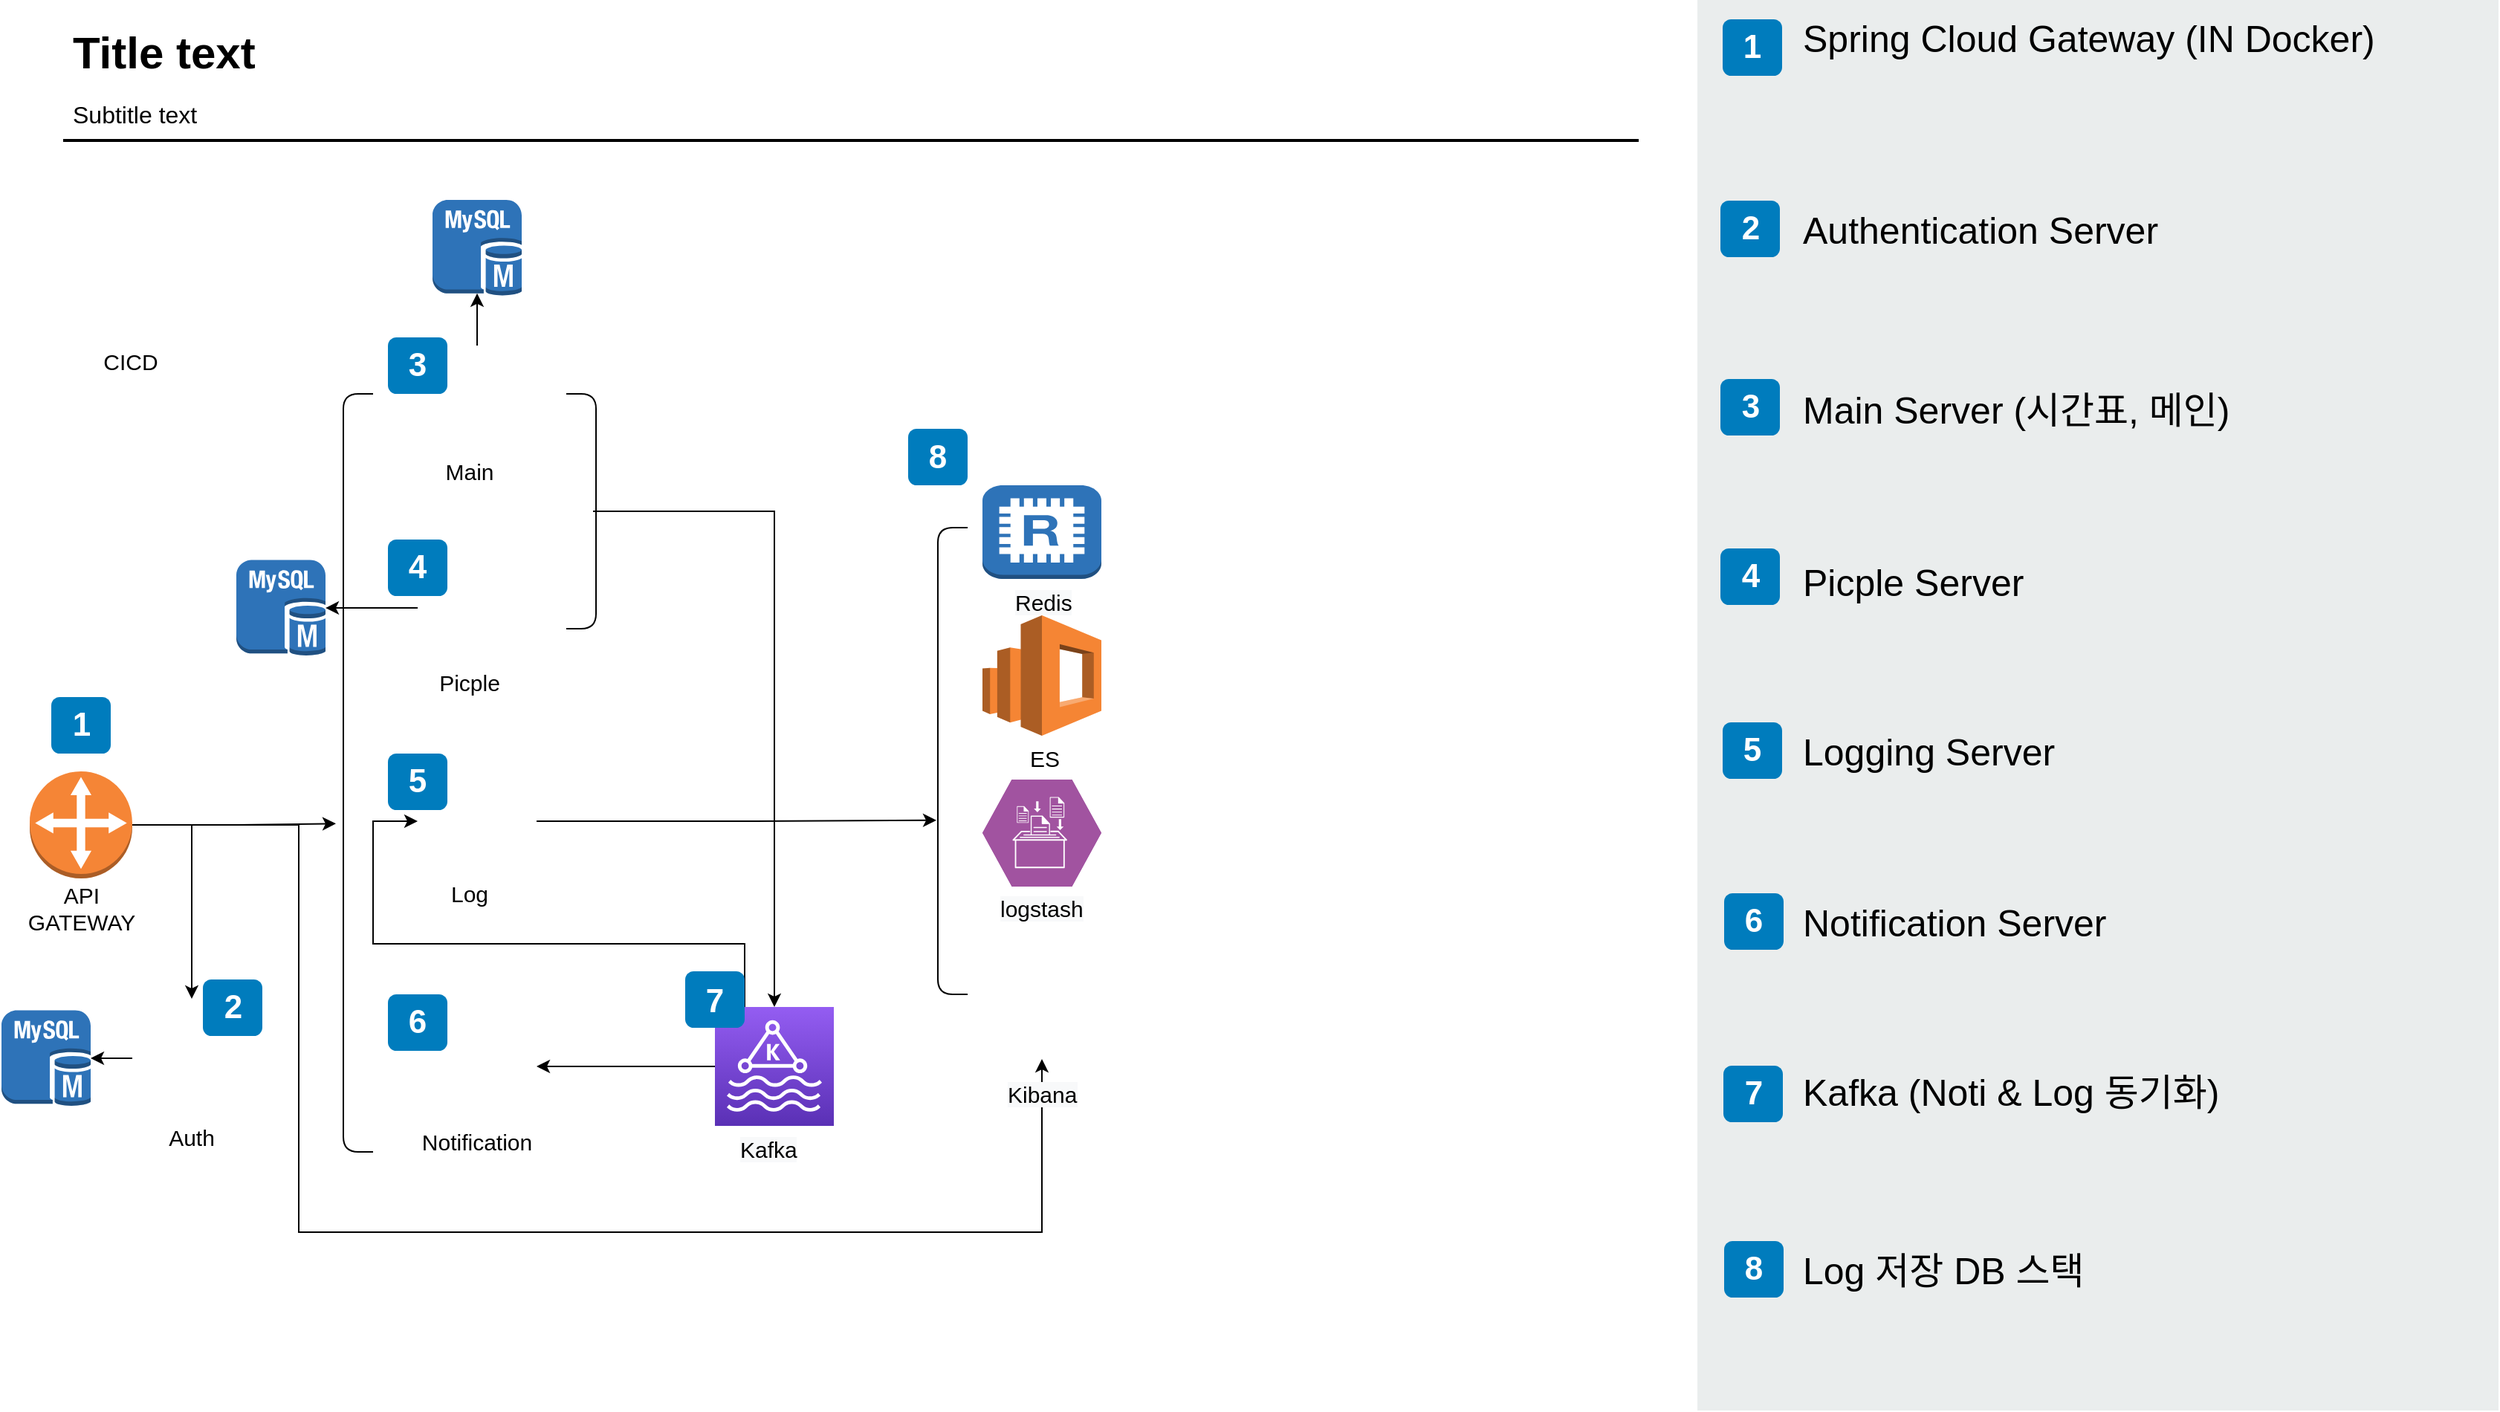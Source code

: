 <mxfile version="14.4.8" type="github">
  <diagram id="Ht1M8jgEwFfnCIfOTk4-" name="Page-1">
    <mxGraphModel dx="886" dy="739" grid="1" gridSize="10" guides="1" tooltips="1" connect="1" arrows="1" fold="1" page="1" pageScale="1" pageWidth="1169" pageHeight="827" math="0" shadow="0">
      <root>
        <mxCell id="0" />
        <mxCell id="1" parent="0" />
        <mxCell id="-QjtrjUzRDEMRZ5MF8oH-9" value="1" style="rounded=1;whiteSpace=wrap;html=1;fillColor=#007CBD;strokeColor=none;fontColor=#FFFFFF;fontStyle=1;fontSize=22;" parent="1" vertex="1">
          <mxGeometry x="43.5" y="520" width="40" height="38" as="geometry" />
        </mxCell>
        <mxCell id="-QjtrjUzRDEMRZ5MF8oH-27" value="2" style="rounded=1;whiteSpace=wrap;html=1;fillColor=#007CBD;strokeColor=none;fontColor=#FFFFFF;fontStyle=1;fontSize=22;" parent="1" vertex="1">
          <mxGeometry x="145.5" y="710" width="40" height="38" as="geometry" />
        </mxCell>
        <mxCell id="-QjtrjUzRDEMRZ5MF8oH-28" value="3" style="rounded=1;whiteSpace=wrap;html=1;fillColor=#007CBD;strokeColor=none;fontColor=#FFFFFF;fontStyle=1;fontSize=22;" parent="1" vertex="1">
          <mxGeometry x="270" y="278" width="40" height="38" as="geometry" />
        </mxCell>
        <mxCell id="-QjtrjUzRDEMRZ5MF8oH-29" value="4" style="rounded=1;whiteSpace=wrap;html=1;fillColor=#007CBD;strokeColor=none;fontColor=#FFFFFF;fontStyle=1;fontSize=22;" parent="1" vertex="1">
          <mxGeometry x="270" y="414" width="40" height="38" as="geometry" />
        </mxCell>
        <mxCell id="-QjtrjUzRDEMRZ5MF8oH-30" value="5" style="rounded=1;whiteSpace=wrap;html=1;fillColor=#007CBD;strokeColor=none;fontColor=#FFFFFF;fontStyle=1;fontSize=22;" parent="1" vertex="1">
          <mxGeometry x="270" y="558" width="40" height="38" as="geometry" />
        </mxCell>
        <mxCell id="-QjtrjUzRDEMRZ5MF8oH-31" value="6" style="rounded=1;whiteSpace=wrap;html=1;fillColor=#007CBD;strokeColor=none;fontColor=#FFFFFF;fontStyle=1;fontSize=22;" parent="1" vertex="1">
          <mxGeometry x="270" y="720" width="40" height="38" as="geometry" />
        </mxCell>
        <mxCell id="-QjtrjUzRDEMRZ5MF8oH-33" value="8" style="rounded=1;whiteSpace=wrap;html=1;fillColor=#007CBD;strokeColor=none;fontColor=#FFFFFF;fontStyle=1;fontSize=22;" parent="1" vertex="1">
          <mxGeometry x="620" y="339.5" width="40" height="38" as="geometry" />
        </mxCell>
        <mxCell id="-QjtrjUzRDEMRZ5MF8oH-47" value="Title text" style="text;html=1;resizable=0;points=[];autosize=1;align=left;verticalAlign=top;spacingTop=-4;fontSize=30;fontStyle=1" parent="1" vertex="1">
          <mxGeometry x="55.5" y="65.5" width="130" height="40" as="geometry" />
        </mxCell>
        <mxCell id="-QjtrjUzRDEMRZ5MF8oH-48" value="Subtitle text&lt;br style=&quot;font-size: 16px&quot;&gt;" style="text;html=1;resizable=0;points=[];autosize=1;align=left;verticalAlign=top;spacingTop=-4;fontSize=16;" parent="1" vertex="1">
          <mxGeometry x="55.5" y="115.5" width="100" height="20" as="geometry" />
        </mxCell>
        <mxCell id="SCVMTBWpLvtzJIhz15lM-1" value="" style="line;strokeWidth=2;html=1;fontSize=14;" parent="1" vertex="1">
          <mxGeometry x="51.5" y="140.5" width="1060" height="10" as="geometry" />
        </mxCell>
        <mxCell id="7OVz4w7n9kzEPWy-4BBC-3" value="" style="rounded=0;whiteSpace=wrap;html=1;fillColor=#EAEDED;fontSize=22;fontColor=#FFFFFF;strokeColor=none;labelBackgroundColor=none;" parent="1" vertex="1">
          <mxGeometry x="1151" y="51" width="539" height="949" as="geometry" />
        </mxCell>
        <mxCell id="7OVz4w7n9kzEPWy-4BBC-4" value="1" style="rounded=1;whiteSpace=wrap;html=1;fillColor=#007CBD;strokeColor=none;fontColor=#FFFFFF;fontStyle=1;fontSize=22;labelBackgroundColor=none;" parent="1" vertex="1">
          <mxGeometry x="1168" y="64" width="40" height="38" as="geometry" />
        </mxCell>
        <mxCell id="7OVz4w7n9kzEPWy-4BBC-5" value="2" style="rounded=1;whiteSpace=wrap;html=1;fillColor=#007CBD;strokeColor=none;fontColor=#FFFFFF;fontStyle=1;fontSize=22;labelBackgroundColor=none;" parent="1" vertex="1">
          <mxGeometry x="1166.5" y="186" width="40" height="38" as="geometry" />
        </mxCell>
        <mxCell id="7OVz4w7n9kzEPWy-4BBC-6" value="3" style="rounded=1;whiteSpace=wrap;html=1;fillColor=#007CBD;strokeColor=none;fontColor=#FFFFFF;fontStyle=1;fontSize=22;labelBackgroundColor=none;" parent="1" vertex="1">
          <mxGeometry x="1166.5" y="306" width="40" height="38" as="geometry" />
        </mxCell>
        <mxCell id="7OVz4w7n9kzEPWy-4BBC-7" value="4" style="rounded=1;whiteSpace=wrap;html=1;fillColor=#007CBD;strokeColor=none;fontColor=#FFFFFF;fontStyle=1;fontSize=22;labelBackgroundColor=none;" parent="1" vertex="1">
          <mxGeometry x="1166.5" y="420" width="40" height="38" as="geometry" />
        </mxCell>
        <mxCell id="7OVz4w7n9kzEPWy-4BBC-8" value="5" style="rounded=1;whiteSpace=wrap;html=1;fillColor=#007CBD;strokeColor=none;fontColor=#FFFFFF;fontStyle=1;fontSize=22;labelBackgroundColor=none;" parent="1" vertex="1">
          <mxGeometry x="1168" y="537" width="40" height="38" as="geometry" />
        </mxCell>
        <mxCell id="7OVz4w7n9kzEPWy-4BBC-9" value="6" style="rounded=1;whiteSpace=wrap;html=1;fillColor=#007CBD;strokeColor=none;fontColor=#FFFFFF;fontStyle=1;fontSize=22;labelBackgroundColor=none;" parent="1" vertex="1">
          <mxGeometry x="1169" y="652" width="40" height="38" as="geometry" />
        </mxCell>
        <mxCell id="7OVz4w7n9kzEPWy-4BBC-10" value="7" style="rounded=1;whiteSpace=wrap;html=1;fillColor=#007CBD;strokeColor=none;fontColor=#FFFFFF;fontStyle=1;fontSize=22;labelBackgroundColor=none;" parent="1" vertex="1">
          <mxGeometry x="1168.5" y="768" width="40" height="38" as="geometry" />
        </mxCell>
        <mxCell id="7OVz4w7n9kzEPWy-4BBC-11" value="8" style="rounded=1;whiteSpace=wrap;html=1;fillColor=#007CBD;strokeColor=none;fontColor=#FFFFFF;fontStyle=1;fontSize=22;labelBackgroundColor=none;" parent="1" vertex="1">
          <mxGeometry x="1169" y="886" width="40" height="38" as="geometry" />
        </mxCell>
        <mxCell id="KXyTK-ucqqBI8cOAoans-13" style="edgeStyle=orthogonalEdgeStyle;rounded=0;orthogonalLoop=1;jettySize=auto;html=1;exitX=1;exitY=0.5;exitDx=0;exitDy=0;exitPerimeter=0;entryX=0.5;entryY=0;entryDx=0;entryDy=0;" edge="1" parent="1" source="hOtU8IeM5oXhdynpByNJ-2" target="hOtU8IeM5oXhdynpByNJ-5">
          <mxGeometry relative="1" as="geometry">
            <Array as="points">
              <mxPoint x="138" y="606" />
            </Array>
          </mxGeometry>
        </mxCell>
        <mxCell id="KXyTK-ucqqBI8cOAoans-45" style="edgeStyle=orthogonalEdgeStyle;rounded=0;orthogonalLoop=1;jettySize=auto;html=1;exitX=1;exitY=0.5;exitDx=0;exitDy=0;exitPerimeter=0;entryX=-0.25;entryY=0.567;entryDx=0;entryDy=0;entryPerimeter=0;fontSize=15;" edge="1" parent="1" source="hOtU8IeM5oXhdynpByNJ-2" target="KXyTK-ucqqBI8cOAoans-21">
          <mxGeometry relative="1" as="geometry" />
        </mxCell>
        <mxCell id="KXyTK-ucqqBI8cOAoans-61" style="edgeStyle=orthogonalEdgeStyle;rounded=0;orthogonalLoop=1;jettySize=auto;html=1;exitX=1;exitY=0.5;exitDx=0;exitDy=0;exitPerimeter=0;entryX=0.5;entryY=1;entryDx=0;entryDy=0;fontSize=25;" edge="1" parent="1" source="hOtU8IeM5oXhdynpByNJ-2" target="KXyTK-ucqqBI8cOAoans-29">
          <mxGeometry relative="1" as="geometry">
            <Array as="points">
              <mxPoint x="210" y="606" />
              <mxPoint x="210" y="880" />
              <mxPoint x="710" y="880" />
            </Array>
          </mxGeometry>
        </mxCell>
        <mxCell id="hOtU8IeM5oXhdynpByNJ-2" value="" style="outlineConnect=0;dashed=0;verticalLabelPosition=bottom;verticalAlign=top;align=center;html=1;shape=mxgraph.aws3.customer_gateway;fillColor=#F58536;gradientColor=none;" parent="1" vertex="1">
          <mxGeometry x="29" y="570" width="69" height="72" as="geometry" />
        </mxCell>
        <mxCell id="hOtU8IeM5oXhdynpByNJ-3" value="&lt;font style=&quot;font-size: 15px&quot;&gt;API GATEWAY&lt;/font&gt;" style="text;html=1;strokeColor=none;fillColor=none;align=center;verticalAlign=middle;whiteSpace=wrap;rounded=0;" parent="1" vertex="1">
          <mxGeometry x="43.5" y="652" width="40" height="20" as="geometry" />
        </mxCell>
        <mxCell id="KXyTK-ucqqBI8cOAoans-37" style="edgeStyle=orthogonalEdgeStyle;rounded=0;orthogonalLoop=1;jettySize=auto;html=1;exitX=0;exitY=0.5;exitDx=0;exitDy=0;fontSize=15;" edge="1" parent="1" source="hOtU8IeM5oXhdynpByNJ-4" target="KXyTK-ucqqBI8cOAoans-36">
          <mxGeometry relative="1" as="geometry" />
        </mxCell>
        <mxCell id="hOtU8IeM5oXhdynpByNJ-4" value="" style="shape=image;html=1;verticalAlign=top;verticalLabelPosition=bottom;labelBackgroundColor=#ffffff;imageAspect=0;aspect=fixed;image=https://cdn1.iconfinder.com/data/icons/logos-and-brands-3/512/97_Docker_logo_logos-128.png" parent="1" vertex="1">
          <mxGeometry x="290" y="420" width="80" height="80" as="geometry" />
        </mxCell>
        <mxCell id="KXyTK-ucqqBI8cOAoans-40" style="edgeStyle=orthogonalEdgeStyle;rounded=0;orthogonalLoop=1;jettySize=auto;html=1;exitX=0;exitY=0.5;exitDx=0;exitDy=0;entryX=1;entryY=0.5;entryDx=0;entryDy=0;entryPerimeter=0;fontSize=15;" edge="1" parent="1" source="hOtU8IeM5oXhdynpByNJ-5" target="KXyTK-ucqqBI8cOAoans-34">
          <mxGeometry relative="1" as="geometry" />
        </mxCell>
        <mxCell id="hOtU8IeM5oXhdynpByNJ-5" value="" style="shape=image;html=1;verticalAlign=top;verticalLabelPosition=bottom;labelBackgroundColor=#ffffff;imageAspect=0;aspect=fixed;image=https://cdn1.iconfinder.com/data/icons/logos-and-brands-3/512/97_Docker_logo_logos-128.png" parent="1" vertex="1">
          <mxGeometry x="98" y="723" width="80" height="80" as="geometry" />
        </mxCell>
        <mxCell id="KXyTK-ucqqBI8cOAoans-32" style="edgeStyle=orthogonalEdgeStyle;rounded=0;orthogonalLoop=1;jettySize=auto;html=1;exitX=1;exitY=0.5;exitDx=0;exitDy=0;entryX=-0.05;entryY=0.627;entryDx=0;entryDy=0;entryPerimeter=0;fontSize=15;" edge="1" parent="1" source="KXyTK-ucqqBI8cOAoans-1" target="KXyTK-ucqqBI8cOAoans-30">
          <mxGeometry relative="1" as="geometry" />
        </mxCell>
        <mxCell id="KXyTK-ucqqBI8cOAoans-1" value="" style="shape=image;html=1;verticalAlign=top;verticalLabelPosition=bottom;labelBackgroundColor=#ffffff;imageAspect=0;aspect=fixed;image=https://cdn1.iconfinder.com/data/icons/logos-and-brands-3/512/97_Docker_logo_logos-128.png" vertex="1" parent="1">
          <mxGeometry x="290" y="563.5" width="80" height="80" as="geometry" />
        </mxCell>
        <mxCell id="KXyTK-ucqqBI8cOAoans-2" value="" style="shape=image;html=1;verticalAlign=top;verticalLabelPosition=bottom;labelBackgroundColor=#ffffff;imageAspect=0;aspect=fixed;image=https://cdn1.iconfinder.com/data/icons/logos-and-brands-3/512/97_Docker_logo_logos-128.png" vertex="1" parent="1">
          <mxGeometry x="290" y="728.5" width="80" height="80" as="geometry" />
        </mxCell>
        <mxCell id="KXyTK-ucqqBI8cOAoans-3" value="&lt;font style=&quot;font-size: 15px&quot;&gt;Auth&lt;/font&gt;" style="text;html=1;strokeColor=none;fillColor=none;align=center;verticalAlign=middle;whiteSpace=wrap;rounded=0;" vertex="1" parent="1">
          <mxGeometry x="118" y="806" width="40" height="20" as="geometry" />
        </mxCell>
        <mxCell id="KXyTK-ucqqBI8cOAoans-4" value="&lt;font style=&quot;font-size: 15px;&quot;&gt;Picple&lt;/font&gt;" style="text;html=1;strokeColor=none;fillColor=none;align=center;verticalAlign=middle;whiteSpace=wrap;rounded=0;fontSize=15;" vertex="1" parent="1">
          <mxGeometry x="304.5" y="500" width="40" height="20" as="geometry" />
        </mxCell>
        <mxCell id="KXyTK-ucqqBI8cOAoans-7" value="&lt;font style=&quot;font-size: 15px&quot;&gt;Notification&lt;/font&gt;" style="text;html=1;strokeColor=none;fillColor=none;align=center;verticalAlign=middle;whiteSpace=wrap;rounded=0;" vertex="1" parent="1">
          <mxGeometry x="310" y="808.5" width="40" height="20" as="geometry" />
        </mxCell>
        <mxCell id="KXyTK-ucqqBI8cOAoans-9" value="&lt;font style=&quot;font-size: 15px&quot;&gt;Log&lt;/font&gt;" style="text;html=1;strokeColor=none;fillColor=none;align=center;verticalAlign=middle;whiteSpace=wrap;rounded=0;" vertex="1" parent="1">
          <mxGeometry x="304.5" y="642" width="40" height="20" as="geometry" />
        </mxCell>
        <mxCell id="KXyTK-ucqqBI8cOAoans-38" style="edgeStyle=orthogonalEdgeStyle;rounded=0;orthogonalLoop=1;jettySize=auto;html=1;exitX=0.5;exitY=0;exitDx=0;exitDy=0;entryX=0.5;entryY=0.975;entryDx=0;entryDy=0;entryPerimeter=0;fontSize=15;" edge="1" parent="1" source="KXyTK-ucqqBI8cOAoans-10" target="KXyTK-ucqqBI8cOAoans-35">
          <mxGeometry relative="1" as="geometry" />
        </mxCell>
        <mxCell id="KXyTK-ucqqBI8cOAoans-10" value="" style="shape=image;html=1;verticalAlign=top;verticalLabelPosition=bottom;labelBackgroundColor=#ffffff;imageAspect=0;aspect=fixed;image=https://cdn1.iconfinder.com/data/icons/logos-and-brands-3/512/97_Docker_logo_logos-128.png" vertex="1" parent="1">
          <mxGeometry x="290" y="283.5" width="80" height="80" as="geometry" />
        </mxCell>
        <mxCell id="KXyTK-ucqqBI8cOAoans-11" value="&lt;font style=&quot;font-size: 15px&quot;&gt;Main&lt;/font&gt;" style="text;html=1;strokeColor=none;fillColor=none;align=center;verticalAlign=middle;whiteSpace=wrap;rounded=0;" vertex="1" parent="1">
          <mxGeometry x="304.5" y="357.5" width="40" height="20" as="geometry" />
        </mxCell>
        <mxCell id="KXyTK-ucqqBI8cOAoans-24" style="edgeStyle=orthogonalEdgeStyle;rounded=0;orthogonalLoop=1;jettySize=auto;html=1;exitX=0.1;exitY=0.5;exitDx=0;exitDy=0;exitPerimeter=0;fontSize=15;" edge="1" parent="1" source="KXyTK-ucqqBI8cOAoans-17" target="KXyTK-ucqqBI8cOAoans-18">
          <mxGeometry relative="1" as="geometry" />
        </mxCell>
        <mxCell id="KXyTK-ucqqBI8cOAoans-17" value="" style="shape=curlyBracket;whiteSpace=wrap;html=1;rounded=1;fontSize=15;size=0;rotation=-180;" vertex="1" parent="1">
          <mxGeometry x="390" y="316" width="20" height="158" as="geometry" />
        </mxCell>
        <mxCell id="KXyTK-ucqqBI8cOAoans-20" style="edgeStyle=orthogonalEdgeStyle;rounded=0;orthogonalLoop=1;jettySize=auto;html=1;exitX=0;exitY=0.5;exitDx=0;exitDy=0;exitPerimeter=0;entryX=1;entryY=0.5;entryDx=0;entryDy=0;fontSize=15;" edge="1" parent="1" source="KXyTK-ucqqBI8cOAoans-18" target="KXyTK-ucqqBI8cOAoans-2">
          <mxGeometry relative="1" as="geometry" />
        </mxCell>
        <mxCell id="KXyTK-ucqqBI8cOAoans-33" style="edgeStyle=orthogonalEdgeStyle;rounded=0;orthogonalLoop=1;jettySize=auto;html=1;exitX=0.25;exitY=0;exitDx=0;exitDy=0;exitPerimeter=0;entryX=0;entryY=0.5;entryDx=0;entryDy=0;fontSize=15;" edge="1" parent="1" source="KXyTK-ucqqBI8cOAoans-18" target="KXyTK-ucqqBI8cOAoans-1">
          <mxGeometry relative="1" as="geometry">
            <Array as="points">
              <mxPoint x="510" y="686" />
              <mxPoint x="260" y="686" />
              <mxPoint x="260" y="604" />
            </Array>
          </mxGeometry>
        </mxCell>
        <mxCell id="KXyTK-ucqqBI8cOAoans-18" value="" style="points=[[0,0,0],[0.25,0,0],[0.5,0,0],[0.75,0,0],[1,0,0],[0,1,0],[0.25,1,0],[0.5,1,0],[0.75,1,0],[1,1,0],[0,0.25,0],[0,0.5,0],[0,0.75,0],[1,0.25,0],[1,0.5,0],[1,0.75,0]];outlineConnect=0;fontColor=#232F3E;gradientColor=#945DF2;gradientDirection=north;fillColor=#5A30B5;strokeColor=#ffffff;dashed=0;verticalLabelPosition=bottom;verticalAlign=top;align=center;html=1;fontSize=12;fontStyle=0;aspect=fixed;shape=mxgraph.aws4.resourceIcon;resIcon=mxgraph.aws4.managed_streaming_for_kafka;" vertex="1" parent="1">
          <mxGeometry x="490" y="728.5" width="80" height="80" as="geometry" />
        </mxCell>
        <mxCell id="KXyTK-ucqqBI8cOAoans-21" value="" style="shape=curlyBracket;whiteSpace=wrap;html=1;rounded=1;fontSize=15;size=0;" vertex="1" parent="1">
          <mxGeometry x="240" y="316" width="20" height="510" as="geometry" />
        </mxCell>
        <mxCell id="KXyTK-ucqqBI8cOAoans-26" value="" style="outlineConnect=0;dashed=0;verticalLabelPosition=bottom;verticalAlign=top;align=center;html=1;shape=mxgraph.aws3.elasticsearch_service;fillColor=#F58534;gradientColor=none;fontSize=15;" vertex="1" parent="1">
          <mxGeometry x="670" y="465" width="80" height="81" as="geometry" />
        </mxCell>
        <mxCell id="KXyTK-ucqqBI8cOAoans-27" value="" style="verticalLabelPosition=bottom;html=1;fillColor=#A153A0;strokeColor=#ffffff;verticalAlign=top;align=center;points=[[0,0.5,0],[0.125,0.25,0],[0.25,0,0],[0.5,0,0],[0.75,0,0],[0.875,0.25,0],[1,0.5,0],[0.875,0.75,0],[0.75,1,0],[0.5,1,0],[0.125,0.75,0]];pointerEvents=1;shape=mxgraph.cisco_safe.compositeIcon;bgIcon=mxgraph.cisco_safe.design.blank_device;resIcon=mxgraph.cisco_safe.design.log_collector;fontSize=15;aspect=fixed;" vertex="1" parent="1">
          <mxGeometry x="670" y="575.5" width="80" height="72" as="geometry" />
        </mxCell>
        <mxCell id="KXyTK-ucqqBI8cOAoans-28" value="" style="outlineConnect=0;dashed=0;verticalLabelPosition=bottom;verticalAlign=top;align=center;html=1;shape=mxgraph.aws3.redis;fillColor=#2E73B8;gradientColor=none;fontSize=15;" vertex="1" parent="1">
          <mxGeometry x="670" y="377.5" width="80" height="63" as="geometry" />
        </mxCell>
        <mxCell id="KXyTK-ucqqBI8cOAoans-29" value="" style="shape=image;html=1;verticalAlign=top;verticalLabelPosition=bottom;labelBackgroundColor=#ffffff;imageAspect=0;aspect=fixed;image=https://cdn4.iconfinder.com/data/icons/logos-brands-5/24/kibana-128.png;fontSize=15;" vertex="1" parent="1">
          <mxGeometry x="670" y="683.5" width="80" height="80" as="geometry" />
        </mxCell>
        <mxCell id="KXyTK-ucqqBI8cOAoans-30" value="" style="shape=curlyBracket;whiteSpace=wrap;html=1;rounded=1;fontSize=15;size=0;" vertex="1" parent="1">
          <mxGeometry x="640" y="406" width="20" height="314" as="geometry" />
        </mxCell>
        <mxCell id="KXyTK-ucqqBI8cOAoans-34" value="" style="outlineConnect=0;dashed=0;verticalLabelPosition=bottom;verticalAlign=top;align=center;html=1;shape=mxgraph.aws3.mysql_db_instance;fillColor=#2E73B8;gradientColor=none;fontSize=15;" vertex="1" parent="1">
          <mxGeometry x="10" y="730.75" width="60" height="64.5" as="geometry" />
        </mxCell>
        <mxCell id="KXyTK-ucqqBI8cOAoans-35" value="" style="outlineConnect=0;dashed=0;verticalLabelPosition=bottom;verticalAlign=top;align=center;html=1;shape=mxgraph.aws3.mysql_db_instance;fillColor=#2E73B8;gradientColor=none;fontSize=15;" vertex="1" parent="1">
          <mxGeometry x="300" y="185.5" width="60" height="64.5" as="geometry" />
        </mxCell>
        <mxCell id="KXyTK-ucqqBI8cOAoans-36" value="" style="outlineConnect=0;dashed=0;verticalLabelPosition=bottom;verticalAlign=top;align=center;html=1;shape=mxgraph.aws3.mysql_db_instance;fillColor=#2E73B8;gradientColor=none;fontSize=15;" vertex="1" parent="1">
          <mxGeometry x="168" y="427.75" width="60" height="64.5" as="geometry" />
        </mxCell>
        <mxCell id="KXyTK-ucqqBI8cOAoans-41" value="" style="shape=image;html=1;verticalAlign=top;verticalLabelPosition=bottom;labelBackgroundColor=#ffffff;imageAspect=0;aspect=fixed;image=https://cdn4.iconfinder.com/data/icons/logos-brands-5/24/jenkins-128.png;fontSize=15;" vertex="1" parent="1">
          <mxGeometry x="51.5" y="185.5" width="91.75" height="91.75" as="geometry" />
        </mxCell>
        <mxCell id="KXyTK-ucqqBI8cOAoans-42" value="&lt;font style=&quot;font-size: 15px&quot;&gt;CICD&lt;/font&gt;" style="text;html=1;strokeColor=none;fillColor=none;align=center;verticalAlign=middle;whiteSpace=wrap;rounded=0;" vertex="1" parent="1">
          <mxGeometry x="77.38" y="283.5" width="40" height="20" as="geometry" />
        </mxCell>
        <mxCell id="KXyTK-ucqqBI8cOAoans-46" value="&lt;span style=&quot;color: rgb(0 , 0 , 0) ; font-family: &amp;#34;helvetica&amp;#34; ; font-size: 15px ; font-style: normal ; font-weight: 400 ; letter-spacing: normal ; text-align: center ; text-indent: 0px ; text-transform: none ; word-spacing: 0px ; background-color: rgb(248 , 249 , 250) ; display: inline ; float: none&quot;&gt;Kafka&lt;/span&gt;" style="text;whiteSpace=wrap;html=1;fontSize=15;" vertex="1" parent="1">
          <mxGeometry x="505" y="808.5" width="50" height="30" as="geometry" />
        </mxCell>
        <mxCell id="KXyTK-ucqqBI8cOAoans-47" value="&lt;span style=&quot;color: rgb(0 , 0 , 0) ; font-family: &amp;#34;helvetica&amp;#34; ; font-size: 15px ; font-style: normal ; font-weight: 400 ; letter-spacing: normal ; text-align: center ; text-indent: 0px ; text-transform: none ; word-spacing: 0px ; background-color: rgb(248 , 249 , 250) ; display: inline ; float: none&quot;&gt;Kibana&lt;/span&gt;" style="text;whiteSpace=wrap;html=1;fontSize=15;" vertex="1" parent="1">
          <mxGeometry x="685" y="772" width="50" height="30" as="geometry" />
        </mxCell>
        <mxCell id="KXyTK-ucqqBI8cOAoans-48" value="&lt;span style=&quot;color: rgb(0 , 0 , 0) ; font-family: &amp;#34;helvetica&amp;#34; ; font-size: 15px ; font-style: normal ; font-weight: 400 ; letter-spacing: normal ; text-align: center ; text-indent: 0px ; text-transform: none ; word-spacing: 0px ; background-color: rgb(248 , 249 , 250) ; display: inline ; float: none&quot;&gt;logstash&lt;/span&gt;" style="text;whiteSpace=wrap;html=1;fontSize=15;" vertex="1" parent="1">
          <mxGeometry x="680" y="647" width="70" height="30" as="geometry" />
        </mxCell>
        <mxCell id="KXyTK-ucqqBI8cOAoans-49" value="&lt;div style=&quot;text-align: center&quot;&gt;&lt;span&gt;&lt;font face=&quot;helvetica&quot;&gt;ES&lt;/font&gt;&lt;/span&gt;&lt;/div&gt;" style="text;whiteSpace=wrap;html=1;fontSize=15;" vertex="1" parent="1">
          <mxGeometry x="700" y="546" width="80" height="30" as="geometry" />
        </mxCell>
        <mxCell id="KXyTK-ucqqBI8cOAoans-50" value="&lt;span style=&quot;color: rgb(0 , 0 , 0) ; font-family: &amp;#34;helvetica&amp;#34; ; font-size: 15px ; font-style: normal ; font-weight: 400 ; letter-spacing: normal ; text-align: center ; text-indent: 0px ; text-transform: none ; word-spacing: 0px ; background-color: rgb(248 , 249 , 250) ; display: inline ; float: none&quot;&gt;Redis&lt;/span&gt;" style="text;whiteSpace=wrap;html=1;fontSize=15;" vertex="1" parent="1">
          <mxGeometry x="690" y="440.5" width="80" height="30" as="geometry" />
        </mxCell>
        <mxCell id="KXyTK-ucqqBI8cOAoans-51" value="Spring Cloud Gateway (IN Docker)" style="text;html=1;strokeColor=none;fillColor=none;align=left;verticalAlign=middle;whiteSpace=wrap;rounded=0;fontSize=25;" vertex="1" parent="1">
          <mxGeometry x="1220" y="65.5" width="460" height="20" as="geometry" />
        </mxCell>
        <mxCell id="KXyTK-ucqqBI8cOAoans-54" value="Authentication Server" style="text;html=1;strokeColor=none;fillColor=none;align=left;verticalAlign=middle;whiteSpace=wrap;rounded=0;fontSize=25;" vertex="1" parent="1">
          <mxGeometry x="1220" y="195" width="460" height="20" as="geometry" />
        </mxCell>
        <mxCell id="KXyTK-ucqqBI8cOAoans-55" value="Main Server (시간표, 메인)" style="text;html=1;strokeColor=none;fillColor=none;align=left;verticalAlign=middle;whiteSpace=wrap;rounded=0;fontSize=25;" vertex="1" parent="1">
          <mxGeometry x="1220" y="316" width="460" height="20" as="geometry" />
        </mxCell>
        <mxCell id="KXyTK-ucqqBI8cOAoans-56" value="Picple Server" style="text;html=1;strokeColor=none;fillColor=none;align=left;verticalAlign=middle;whiteSpace=wrap;rounded=0;fontSize=25;" vertex="1" parent="1">
          <mxGeometry x="1220" y="432" width="460" height="20" as="geometry" />
        </mxCell>
        <mxCell id="KXyTK-ucqqBI8cOAoans-57" value="Logging Server" style="text;html=1;strokeColor=none;fillColor=none;align=left;verticalAlign=middle;whiteSpace=wrap;rounded=0;fontSize=25;" vertex="1" parent="1">
          <mxGeometry x="1220" y="546" width="460" height="20" as="geometry" />
        </mxCell>
        <mxCell id="KXyTK-ucqqBI8cOAoans-58" value="Notification Server" style="text;html=1;strokeColor=none;fillColor=none;align=left;verticalAlign=middle;whiteSpace=wrap;rounded=0;fontSize=25;" vertex="1" parent="1">
          <mxGeometry x="1220" y="661" width="460" height="20" as="geometry" />
        </mxCell>
        <mxCell id="KXyTK-ucqqBI8cOAoans-59" value="Kafka (Noti &amp;amp; Log 동기화)" style="text;html=1;strokeColor=none;fillColor=none;align=left;verticalAlign=middle;whiteSpace=wrap;rounded=0;fontSize=25;" vertex="1" parent="1">
          <mxGeometry x="1220" y="775.25" width="460" height="20" as="geometry" />
        </mxCell>
        <mxCell id="KXyTK-ucqqBI8cOAoans-60" value="Log 저장 DB 스택" style="text;html=1;strokeColor=none;fillColor=none;align=left;verticalAlign=middle;whiteSpace=wrap;rounded=0;fontSize=25;" vertex="1" parent="1">
          <mxGeometry x="1220" y="895" width="460" height="20" as="geometry" />
        </mxCell>
        <mxCell id="-QjtrjUzRDEMRZ5MF8oH-32" value="7" style="rounded=1;whiteSpace=wrap;html=1;fillColor=#007CBD;strokeColor=none;fontColor=#FFFFFF;fontStyle=1;fontSize=22;verticalAlign=top;" parent="1" vertex="1">
          <mxGeometry x="470" y="704.5" width="40" height="38" as="geometry" />
        </mxCell>
      </root>
    </mxGraphModel>
  </diagram>
</mxfile>
